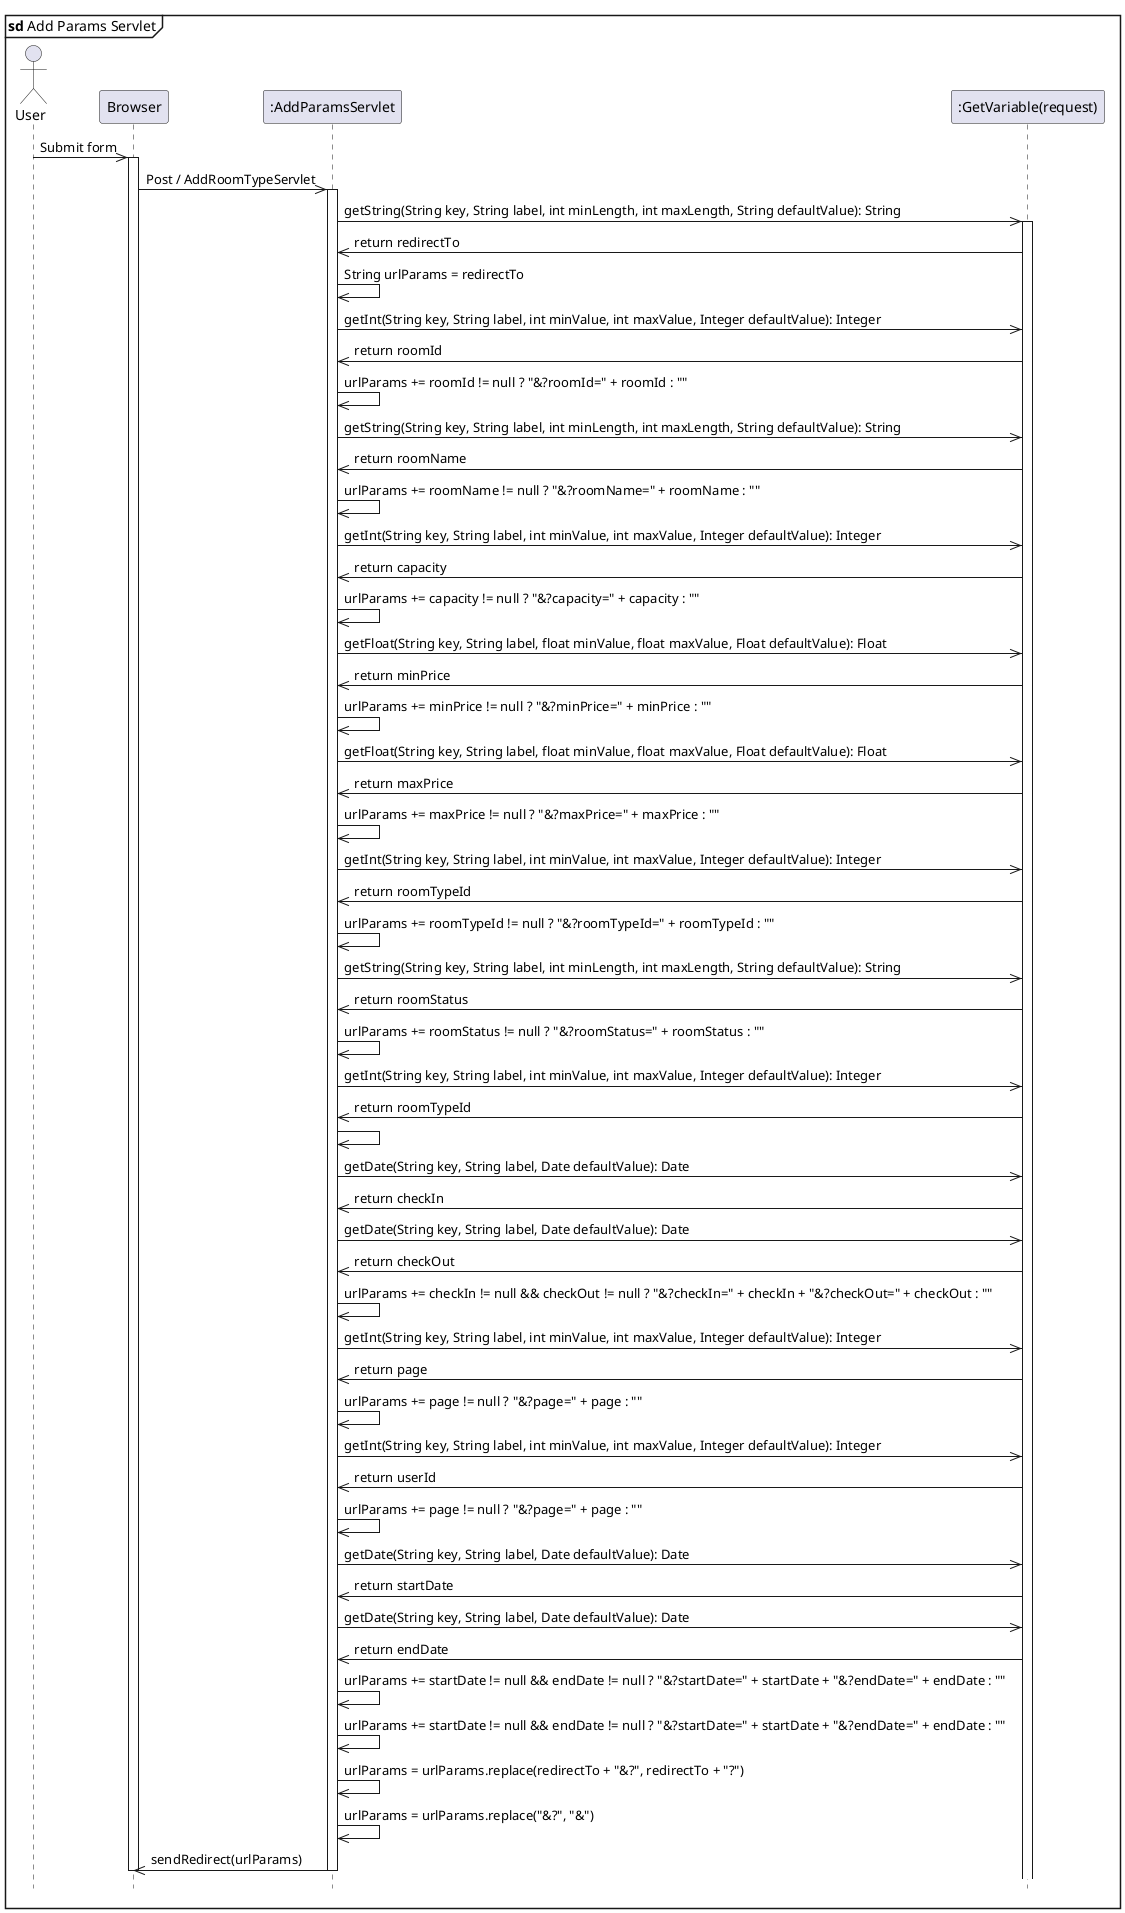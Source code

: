 @startuml addParamsServlet

hide footbox
mainframe <b>sd</b> Add Params Servlet
actor User
participant "Browser" as Browser
participant ":AddParamsServlet" as AddParamsServlet
participant ":GetVariable(request)" as GetVariable

User ->> Browser: Submit form
activate Browser
    Browser ->> AddParamsServlet: Post / AddRoomTypeServlet
    activate AddParamsServlet
    AddParamsServlet ->> GetVariable: getString(String key, String label, int minLength, int maxLength, String defaultValue): String
    activate GetVariable
        GetVariable ->> AddParamsServlet: return redirectTo

        AddParamsServlet ->> AddParamsServlet: String urlParams = redirectTo

        AddParamsServlet ->> GetVariable: getInt(String key, String label, int minValue, int maxValue, Integer defaultValue): Integer
        GetVariable ->> AddParamsServlet: return roomId
        AddParamsServlet ->> AddParamsServlet: urlParams += roomId != null ? "&?roomId=" + roomId : ""

        AddParamsServlet ->> GetVariable: getString(String key, String label, int minLength, int maxLength, String defaultValue): String
        GetVariable ->> AddParamsServlet: return roomName
        AddParamsServlet ->> AddParamsServlet: urlParams += roomName != null ? "&?roomName=" + roomName : ""

        AddParamsServlet ->> GetVariable: getInt(String key, String label, int minValue, int maxValue, Integer defaultValue): Integer
        GetVariable ->> AddParamsServlet: return capacity
        AddParamsServlet ->> AddParamsServlet: urlParams += capacity != null ? "&?capacity=" + capacity : ""

        AddParamsServlet ->> GetVariable: getFloat(String key, String label, float minValue, float maxValue, Float defaultValue): Float
        GetVariable ->> AddParamsServlet: return minPrice
        AddParamsServlet ->> AddParamsServlet: urlParams += minPrice != null ? "&?minPrice=" + minPrice : "" 


        AddParamsServlet ->> GetVariable: getFloat(String key, String label, float minValue, float maxValue, Float defaultValue): Float
        GetVariable ->> AddParamsServlet: return maxPrice
        AddParamsServlet ->> AddParamsServlet: urlParams += maxPrice != null ? "&?maxPrice=" + maxPrice : ""


        AddParamsServlet ->> GetVariable: getInt(String key, String label, int minValue, int maxValue, Integer defaultValue): Integer
        GetVariable ->> AddParamsServlet: return roomTypeId
        AddParamsServlet ->> AddParamsServlet: urlParams += roomTypeId != null ? "&?roomTypeId=" + roomTypeId : ""

        AddParamsServlet ->> GetVariable: getString(String key, String label, int minLength, int maxLength, String defaultValue): String
        GetVariable ->> AddParamsServlet: return roomStatus
        AddParamsServlet ->> AddParamsServlet: urlParams += roomStatus != null ? "&?roomStatus=" + roomStatus : ""

        AddParamsServlet ->> GetVariable: getInt(String key, String label, int minValue, int maxValue, Integer defaultValue): Integer
        GetVariable ->> AddParamsServlet: return roomTypeId
        AddParamsServlet ->> AddParamsServlet: 

        AddParamsServlet ->> GetVariable: getDate(String key, String label, Date defaultValue): Date
        GetVariable ->> AddParamsServlet: return checkIn

        AddParamsServlet ->> GetVariable: getDate(String key, String label, Date defaultValue): Date
        GetVariable ->> AddParamsServlet: return checkOut

        AddParamsServlet ->> AddParamsServlet:  urlParams += checkIn != null && checkOut != null ? "&?checkIn=" + checkIn + "&?checkOut=" + checkOut : ""

        AddParamsServlet ->> GetVariable: getInt(String key, String label, int minValue, int maxValue, Integer defaultValue): Integer
        GetVariable ->> AddParamsServlet: return page
        AddParamsServlet ->> AddParamsServlet: urlParams += page != null ? "&?page=" + page : ""

        AddParamsServlet ->> GetVariable: getInt(String key, String label, int minValue, int maxValue, Integer defaultValue): Integer
        GetVariable ->> AddParamsServlet: return userId
        AddParamsServlet ->> AddParamsServlet:  urlParams += page != null ? "&?page=" + page : "" 
        
        AddParamsServlet ->> GetVariable: getDate(String key, String label, Date defaultValue): Date
        GetVariable ->> AddParamsServlet: return startDate

        AddParamsServlet ->> GetVariable: getDate(String key, String label, Date defaultValue): Date
        GetVariable ->> AddParamsServlet: return endDate

        AddParamsServlet ->> AddParamsServlet: urlParams += startDate != null && endDate != null ? "&?startDate=" + startDate + "&?endDate=" + endDate : ""

        AddParamsServlet ->> AddParamsServlet: urlParams += startDate != null && endDate != null ? "&?startDate=" + startDate + "&?endDate=" + endDate : ""
        AddParamsServlet ->> AddParamsServlet: urlParams = urlParams.replace(redirectTo + "&?", redirectTo + "?")  
        AddParamsServlet ->> AddParamsServlet: urlParams = urlParams.replace("&?", "&") 
        AddParamsServlet ->> Browser: sendRedirect(urlParams)
    deactivate AddParamsServlet
deactivate Browser
